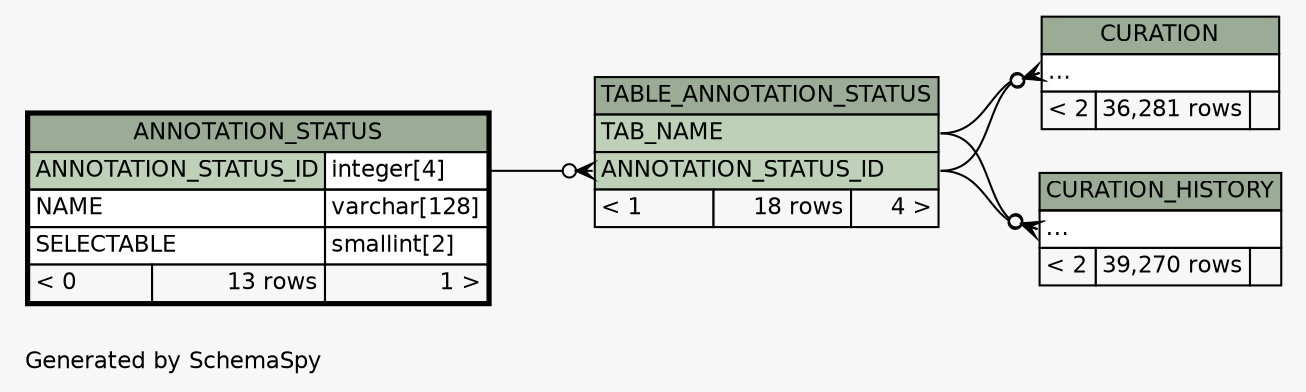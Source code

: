 // dot 2.38.0 on Windows 10 10.0
// SchemaSpy rev Unknown
digraph "twoDegreesRelationshipsDiagram" {
  graph [
    rankdir="RL"
    bgcolor="#f7f7f7"
    label="\nGenerated by SchemaSpy"
    labeljust="l"
    nodesep="0.18"
    ranksep="0.46"
    fontname="Helvetica"
    fontsize="11"
  ];
  node [
    fontname="Helvetica"
    fontsize="11"
    shape="plaintext"
  ];
  edge [
    arrowsize="0.8"
  ];
  "CURATION":"elipses":w -> "TABLE_ANNOTATION_STATUS":"ANNOTATION_STATUS_ID":e [arrowhead=none dir=back arrowtail=crowodot];
  "CURATION":"elipses":w -> "TABLE_ANNOTATION_STATUS":"TAB_NAME":e [arrowhead=none dir=back arrowtail=crowodot];
  "CURATION_HISTORY":"elipses":w -> "TABLE_ANNOTATION_STATUS":"ANNOTATION_STATUS_ID":e [arrowhead=none dir=back arrowtail=crowodot];
  "CURATION_HISTORY":"elipses":w -> "TABLE_ANNOTATION_STATUS":"TAB_NAME":e [arrowhead=none dir=back arrowtail=crowodot];
  "TABLE_ANNOTATION_STATUS":"ANNOTATION_STATUS_ID":w -> "ANNOTATION_STATUS":"ANNOTATION_STATUS_ID.type":e [arrowhead=none dir=back arrowtail=crowodot];
  "ANNOTATION_STATUS" [
    label=<
    <TABLE BORDER="2" CELLBORDER="1" CELLSPACING="0" BGCOLOR="#ffffff">
      <TR><TD COLSPAN="3" BGCOLOR="#9bab96" ALIGN="CENTER">ANNOTATION_STATUS</TD></TR>
      <TR><TD PORT="ANNOTATION_STATUS_ID" COLSPAN="2" BGCOLOR="#bed1b8" ALIGN="LEFT">ANNOTATION_STATUS_ID</TD><TD PORT="ANNOTATION_STATUS_ID.type" ALIGN="LEFT">integer[4]</TD></TR>
      <TR><TD PORT="NAME" COLSPAN="2" ALIGN="LEFT">NAME</TD><TD PORT="NAME.type" ALIGN="LEFT">varchar[128]</TD></TR>
      <TR><TD PORT="SELECTABLE" COLSPAN="2" ALIGN="LEFT">SELECTABLE</TD><TD PORT="SELECTABLE.type" ALIGN="LEFT">smallint[2]</TD></TR>
      <TR><TD ALIGN="LEFT" BGCOLOR="#f7f7f7">&lt; 0</TD><TD ALIGN="RIGHT" BGCOLOR="#f7f7f7">13 rows</TD><TD ALIGN="RIGHT" BGCOLOR="#f7f7f7">1 &gt;</TD></TR>
    </TABLE>>
    URL="ANNOTATION_STATUS.html"
    tooltip="ANNOTATION_STATUS"
  ];
  "CURATION" [
    label=<
    <TABLE BORDER="0" CELLBORDER="1" CELLSPACING="0" BGCOLOR="#ffffff">
      <TR><TD COLSPAN="3" BGCOLOR="#9bab96" ALIGN="CENTER">CURATION</TD></TR>
      <TR><TD PORT="elipses" COLSPAN="3" ALIGN="LEFT">...</TD></TR>
      <TR><TD ALIGN="LEFT" BGCOLOR="#f7f7f7">&lt; 2</TD><TD ALIGN="RIGHT" BGCOLOR="#f7f7f7">36,281 rows</TD><TD ALIGN="RIGHT" BGCOLOR="#f7f7f7">  </TD></TR>
    </TABLE>>
    URL="CURATION.html"
    tooltip="CURATION"
  ];
  "CURATION_HISTORY" [
    label=<
    <TABLE BORDER="0" CELLBORDER="1" CELLSPACING="0" BGCOLOR="#ffffff">
      <TR><TD COLSPAN="3" BGCOLOR="#9bab96" ALIGN="CENTER">CURATION_HISTORY</TD></TR>
      <TR><TD PORT="elipses" COLSPAN="3" ALIGN="LEFT">...</TD></TR>
      <TR><TD ALIGN="LEFT" BGCOLOR="#f7f7f7">&lt; 2</TD><TD ALIGN="RIGHT" BGCOLOR="#f7f7f7">39,270 rows</TD><TD ALIGN="RIGHT" BGCOLOR="#f7f7f7">  </TD></TR>
    </TABLE>>
    URL="CURATION_HISTORY.html"
    tooltip="CURATION_HISTORY"
  ];
  "TABLE_ANNOTATION_STATUS" [
    label=<
    <TABLE BORDER="0" CELLBORDER="1" CELLSPACING="0" BGCOLOR="#ffffff">
      <TR><TD COLSPAN="3" BGCOLOR="#9bab96" ALIGN="CENTER">TABLE_ANNOTATION_STATUS</TD></TR>
      <TR><TD PORT="TAB_NAME" COLSPAN="3" BGCOLOR="#bed1b8" ALIGN="LEFT">TAB_NAME</TD></TR>
      <TR><TD PORT="ANNOTATION_STATUS_ID" COLSPAN="3" BGCOLOR="#bed1b8" ALIGN="LEFT">ANNOTATION_STATUS_ID</TD></TR>
      <TR><TD ALIGN="LEFT" BGCOLOR="#f7f7f7">&lt; 1</TD><TD ALIGN="RIGHT" BGCOLOR="#f7f7f7">18 rows</TD><TD ALIGN="RIGHT" BGCOLOR="#f7f7f7">4 &gt;</TD></TR>
    </TABLE>>
    URL="TABLE_ANNOTATION_STATUS.html"
    tooltip="TABLE_ANNOTATION_STATUS"
  ];
}

